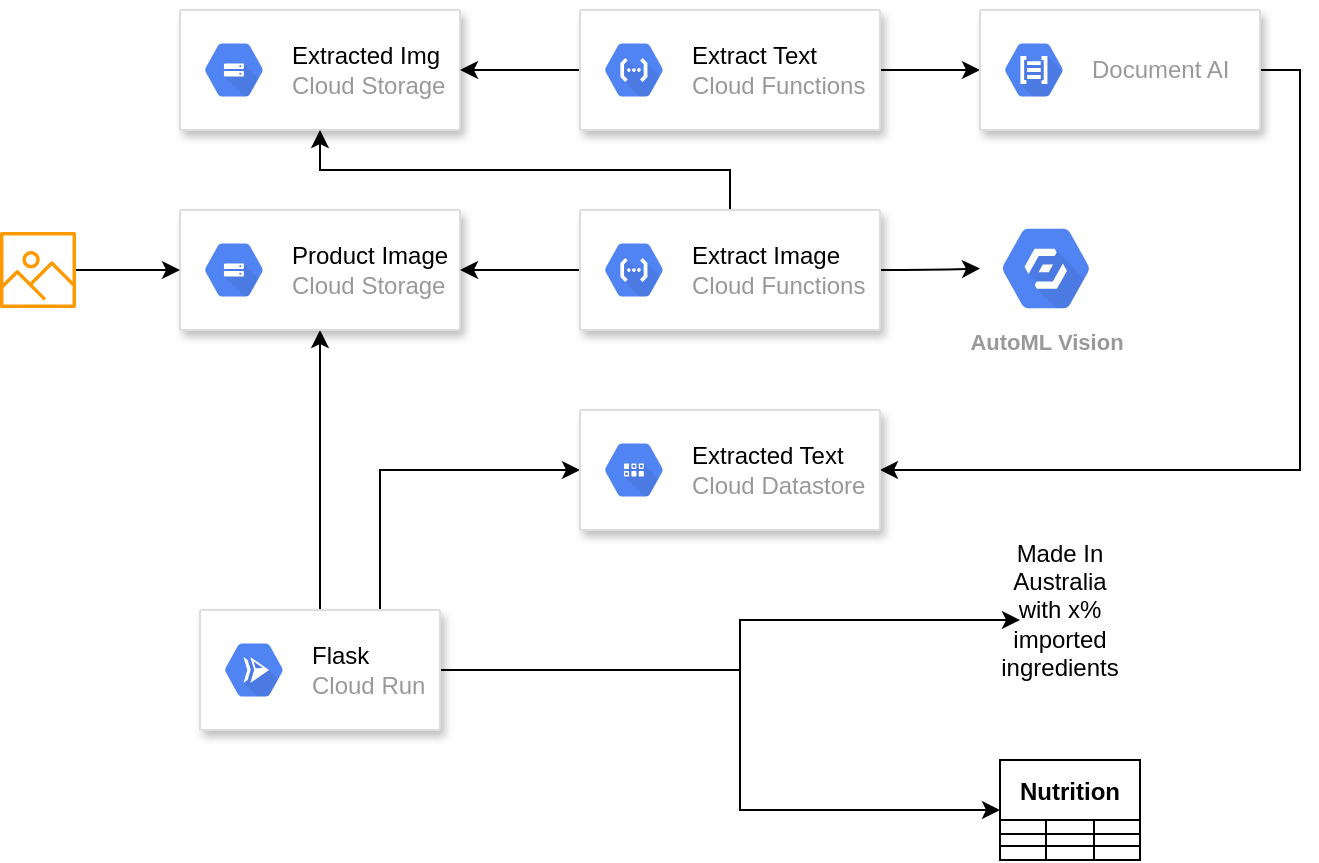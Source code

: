 <mxfile version="15.3.0" type="github"><diagram id="GorhiHvAuKw289XeDeVR" name="Page-1"><mxGraphModel dx="1554" dy="859" grid="1" gridSize="10" guides="1" tooltips="1" connect="1" arrows="1" fold="1" page="1" pageScale="1" pageWidth="850" pageHeight="1100" math="0" shadow="0"><root><mxCell id="0"/><mxCell id="1" parent="0"/><mxCell id="nayLnsEeoN7-iVNfNKT8-67" style="edgeStyle=orthogonalEdgeStyle;rounded=0;jumpStyle=arc;orthogonalLoop=1;jettySize=auto;html=1;exitX=0.5;exitY=0;exitDx=0;exitDy=0;" edge="1" parent="1" source="nayLnsEeoN7-iVNfNKT8-1" target="nayLnsEeoN7-iVNfNKT8-5"><mxGeometry relative="1" as="geometry"/></mxCell><mxCell id="nayLnsEeoN7-iVNfNKT8-71" style="edgeStyle=orthogonalEdgeStyle;rounded=0;jumpStyle=arc;orthogonalLoop=1;jettySize=auto;html=1;exitX=0.75;exitY=0;exitDx=0;exitDy=0;entryX=0;entryY=0.5;entryDx=0;entryDy=0;" edge="1" parent="1" source="nayLnsEeoN7-iVNfNKT8-1" target="nayLnsEeoN7-iVNfNKT8-26"><mxGeometry relative="1" as="geometry"/></mxCell><mxCell id="nayLnsEeoN7-iVNfNKT8-72" style="edgeStyle=orthogonalEdgeStyle;rounded=0;jumpStyle=arc;orthogonalLoop=1;jettySize=auto;html=1;exitX=1;exitY=0.5;exitDx=0;exitDy=0;entryX=0;entryY=0.75;entryDx=0;entryDy=0;" edge="1" parent="1" source="nayLnsEeoN7-iVNfNKT8-1" target="nayLnsEeoN7-iVNfNKT8-56"><mxGeometry relative="1" as="geometry"><Array as="points"><mxPoint x="680" y="510"/><mxPoint x="680" y="485"/></Array></mxGeometry></mxCell><mxCell id="nayLnsEeoN7-iVNfNKT8-73" style="edgeStyle=orthogonalEdgeStyle;rounded=0;jumpStyle=arc;orthogonalLoop=1;jettySize=auto;html=1;exitX=1;exitY=0.5;exitDx=0;exitDy=0;entryX=0;entryY=0.5;entryDx=0;entryDy=0;" edge="1" parent="1" source="nayLnsEeoN7-iVNfNKT8-1" target="nayLnsEeoN7-iVNfNKT8-38"><mxGeometry relative="1" as="geometry"><Array as="points"><mxPoint x="680" y="510"/><mxPoint x="680" y="580"/></Array></mxGeometry></mxCell><mxCell id="nayLnsEeoN7-iVNfNKT8-1" value="" style="strokeColor=#dddddd;shadow=1;strokeWidth=1;rounded=1;absoluteArcSize=1;arcSize=2;" vertex="1" parent="1"><mxGeometry x="410" y="480" width="120" height="60" as="geometry"/></mxCell><mxCell id="nayLnsEeoN7-iVNfNKT8-2" value="&lt;font color=&quot;#000000&quot;&gt;Flask&lt;/font&gt;&lt;br&gt;Cloud Run" style="sketch=0;dashed=0;connectable=0;html=1;fillColor=#5184F3;strokeColor=none;shape=mxgraph.gcp2.hexIcon;prIcon=cloud_run;part=1;labelPosition=right;verticalLabelPosition=middle;align=left;verticalAlign=middle;spacingLeft=5;fontColor=#999999;fontSize=12;" vertex="1" parent="nayLnsEeoN7-iVNfNKT8-1"><mxGeometry y="0.5" width="44" height="39" relative="1" as="geometry"><mxPoint x="5" y="-19.5" as="offset"/></mxGeometry></mxCell><mxCell id="nayLnsEeoN7-iVNfNKT8-5" value="" style="strokeColor=#dddddd;shadow=1;strokeWidth=1;rounded=1;absoluteArcSize=1;arcSize=2;" vertex="1" parent="1"><mxGeometry x="400" y="280" width="140" height="60" as="geometry"/></mxCell><mxCell id="nayLnsEeoN7-iVNfNKT8-6" value="&lt;font color=&quot;#000000&quot;&gt;Product Image&lt;/font&gt;&lt;br&gt;Cloud Storage" style="sketch=0;dashed=0;connectable=0;html=1;fillColor=#5184F3;strokeColor=none;shape=mxgraph.gcp2.hexIcon;prIcon=cloud_storage;part=1;labelPosition=right;verticalLabelPosition=middle;align=left;verticalAlign=middle;spacingLeft=5;fontColor=#999999;fontSize=12;" vertex="1" parent="nayLnsEeoN7-iVNfNKT8-5"><mxGeometry y="0.5" width="44" height="39" relative="1" as="geometry"><mxPoint x="5" y="-19.5" as="offset"/></mxGeometry></mxCell><mxCell id="nayLnsEeoN7-iVNfNKT8-7" value="" style="strokeColor=#dddddd;shadow=1;strokeWidth=1;rounded=1;absoluteArcSize=1;arcSize=2;" vertex="1" parent="1"><mxGeometry x="400" y="180" width="140" height="60" as="geometry"/></mxCell><mxCell id="nayLnsEeoN7-iVNfNKT8-8" value="&lt;font color=&quot;#000000&quot;&gt;Extracted Img&lt;/font&gt;&lt;br&gt;Cloud Storage" style="sketch=0;dashed=0;connectable=0;html=1;fillColor=#5184F3;strokeColor=none;shape=mxgraph.gcp2.hexIcon;prIcon=cloud_storage;part=1;labelPosition=right;verticalLabelPosition=middle;align=left;verticalAlign=middle;spacingLeft=5;fontColor=#999999;fontSize=12;" vertex="1" parent="nayLnsEeoN7-iVNfNKT8-7"><mxGeometry y="0.5" width="44" height="39" relative="1" as="geometry"><mxPoint x="5" y="-19.5" as="offset"/></mxGeometry></mxCell><mxCell id="nayLnsEeoN7-iVNfNKT8-62" value="" style="edgeStyle=orthogonalEdgeStyle;curved=1;rounded=0;jumpStyle=arc;orthogonalLoop=1;jettySize=auto;html=1;" edge="1" parent="1" source="nayLnsEeoN7-iVNfNKT8-9" target="nayLnsEeoN7-iVNfNKT8-7"><mxGeometry relative="1" as="geometry"/></mxCell><mxCell id="nayLnsEeoN7-iVNfNKT8-63" value="" style="edgeStyle=orthogonalEdgeStyle;curved=1;rounded=0;jumpStyle=arc;orthogonalLoop=1;jettySize=auto;html=1;" edge="1" parent="1" source="nayLnsEeoN7-iVNfNKT8-9" target="nayLnsEeoN7-iVNfNKT8-16"><mxGeometry relative="1" as="geometry"/></mxCell><mxCell id="nayLnsEeoN7-iVNfNKT8-9" value="" style="strokeColor=#dddddd;shadow=1;strokeWidth=1;rounded=1;absoluteArcSize=1;arcSize=2;" vertex="1" parent="1"><mxGeometry x="600" y="180" width="150" height="60" as="geometry"/></mxCell><mxCell id="nayLnsEeoN7-iVNfNKT8-10" value="&lt;font color=&quot;#000000&quot;&gt;Extract Text&lt;/font&gt;&lt;br&gt;Cloud Functions" style="sketch=0;dashed=0;connectable=0;html=1;fillColor=#5184F3;strokeColor=none;shape=mxgraph.gcp2.hexIcon;prIcon=cloud_functions;part=1;labelPosition=right;verticalLabelPosition=middle;align=left;verticalAlign=middle;spacingLeft=5;fontColor=#999999;fontSize=12;" vertex="1" parent="nayLnsEeoN7-iVNfNKT8-9"><mxGeometry y="0.5" width="44" height="39" relative="1" as="geometry"><mxPoint x="5" y="-19.5" as="offset"/></mxGeometry></mxCell><mxCell id="nayLnsEeoN7-iVNfNKT8-13" value="AutoML Vision" style="sketch=0;html=1;fillColor=#5184F3;strokeColor=none;verticalAlign=top;labelPosition=center;verticalLabelPosition=bottom;align=center;spacingTop=-6;fontSize=11;fontStyle=1;fontColor=#999999;shape=mxgraph.gcp2.hexIcon;prIcon=automl_vision" vertex="1" parent="1"><mxGeometry x="800" y="280" width="66" height="58.5" as="geometry"/></mxCell><mxCell id="nayLnsEeoN7-iVNfNKT8-66" style="edgeStyle=orthogonalEdgeStyle;rounded=0;jumpStyle=arc;orthogonalLoop=1;jettySize=auto;html=1;exitX=1;exitY=0.5;exitDx=0;exitDy=0;entryX=1;entryY=0.5;entryDx=0;entryDy=0;" edge="1" parent="1" source="nayLnsEeoN7-iVNfNKT8-16" target="nayLnsEeoN7-iVNfNKT8-26"><mxGeometry relative="1" as="geometry"/></mxCell><mxCell id="nayLnsEeoN7-iVNfNKT8-16" value="" style="strokeColor=#dddddd;shadow=1;strokeWidth=1;rounded=1;absoluteArcSize=1;arcSize=2;" vertex="1" parent="1"><mxGeometry x="800" y="180" width="140" height="60" as="geometry"/></mxCell><mxCell id="nayLnsEeoN7-iVNfNKT8-17" value="Document AI" style="sketch=0;dashed=0;connectable=0;html=1;fillColor=#5184F3;strokeColor=none;shape=mxgraph.gcp2.hexIcon;prIcon=cloud_natural_language_api;part=1;labelPosition=right;verticalLabelPosition=middle;align=left;verticalAlign=middle;spacingLeft=5;fontColor=#999999;fontSize=12;" vertex="1" parent="nayLnsEeoN7-iVNfNKT8-16"><mxGeometry y="0.5" width="44" height="39" relative="1" as="geometry"><mxPoint x="5" y="-19.5" as="offset"/></mxGeometry></mxCell><mxCell id="nayLnsEeoN7-iVNfNKT8-61" value="" style="edgeStyle=orthogonalEdgeStyle;curved=1;rounded=0;jumpStyle=arc;orthogonalLoop=1;jettySize=auto;html=1;" edge="1" parent="1" source="nayLnsEeoN7-iVNfNKT8-22" target="nayLnsEeoN7-iVNfNKT8-5"><mxGeometry relative="1" as="geometry"/></mxCell><mxCell id="nayLnsEeoN7-iVNfNKT8-64" value="" style="edgeStyle=orthogonalEdgeStyle;curved=1;rounded=0;jumpStyle=arc;orthogonalLoop=1;jettySize=auto;html=1;" edge="1" parent="1" source="nayLnsEeoN7-iVNfNKT8-22" target="nayLnsEeoN7-iVNfNKT8-13"><mxGeometry relative="1" as="geometry"/></mxCell><mxCell id="nayLnsEeoN7-iVNfNKT8-74" style="edgeStyle=orthogonalEdgeStyle;rounded=0;jumpStyle=arc;orthogonalLoop=1;jettySize=auto;html=1;exitX=0.5;exitY=0;exitDx=0;exitDy=0;entryX=0.5;entryY=1;entryDx=0;entryDy=0;" edge="1" parent="1" source="nayLnsEeoN7-iVNfNKT8-22" target="nayLnsEeoN7-iVNfNKT8-7"><mxGeometry relative="1" as="geometry"/></mxCell><mxCell id="nayLnsEeoN7-iVNfNKT8-22" value="" style="strokeColor=#dddddd;shadow=1;strokeWidth=1;rounded=1;absoluteArcSize=1;arcSize=2;" vertex="1" parent="1"><mxGeometry x="600" y="280" width="150" height="60" as="geometry"/></mxCell><mxCell id="nayLnsEeoN7-iVNfNKT8-23" value="&lt;font color=&quot;#000000&quot;&gt;Extract Image&lt;/font&gt;&lt;br&gt;Cloud Functions" style="sketch=0;dashed=0;connectable=0;html=1;fillColor=#5184F3;strokeColor=none;shape=mxgraph.gcp2.hexIcon;prIcon=cloud_functions;part=1;labelPosition=right;verticalLabelPosition=middle;align=left;verticalAlign=middle;spacingLeft=5;fontColor=#999999;fontSize=12;" vertex="1" parent="nayLnsEeoN7-iVNfNKT8-22"><mxGeometry y="0.5" width="44" height="39" relative="1" as="geometry"><mxPoint x="5" y="-19.5" as="offset"/></mxGeometry></mxCell><mxCell id="nayLnsEeoN7-iVNfNKT8-26" value="" style="strokeColor=#dddddd;shadow=1;strokeWidth=1;rounded=1;absoluteArcSize=1;arcSize=2;" vertex="1" parent="1"><mxGeometry x="600" y="380" width="150" height="60" as="geometry"/></mxCell><mxCell id="nayLnsEeoN7-iVNfNKT8-27" value="&lt;font color=&quot;#000000&quot;&gt;Extracted Text&lt;/font&gt;&lt;br&gt;Cloud Datastore" style="sketch=0;dashed=0;connectable=0;html=1;fillColor=#5184F3;strokeColor=none;shape=mxgraph.gcp2.hexIcon;prIcon=cloud_datastore;part=1;labelPosition=right;verticalLabelPosition=middle;align=left;verticalAlign=middle;spacingLeft=5;fontColor=#999999;fontSize=12;" vertex="1" parent="nayLnsEeoN7-iVNfNKT8-26"><mxGeometry y="0.5" width="44" height="39" relative="1" as="geometry"><mxPoint x="5" y="-19.5" as="offset"/></mxGeometry></mxCell><mxCell id="nayLnsEeoN7-iVNfNKT8-75" style="edgeStyle=orthogonalEdgeStyle;rounded=0;jumpStyle=arc;orthogonalLoop=1;jettySize=auto;html=1;" edge="1" parent="1" source="nayLnsEeoN7-iVNfNKT8-37" target="nayLnsEeoN7-iVNfNKT8-5"><mxGeometry relative="1" as="geometry"/></mxCell><mxCell id="nayLnsEeoN7-iVNfNKT8-37" value="" style="sketch=0;outlineConnect=0;fontColor=#232F3E;gradientColor=none;fillColor=#FF9900;strokeColor=none;dashed=0;verticalLabelPosition=bottom;verticalAlign=top;align=center;html=1;fontSize=12;fontStyle=0;aspect=fixed;pointerEvents=1;shape=mxgraph.aws4.container_registry_image;" vertex="1" parent="1"><mxGeometry x="310" y="291" width="38" height="38" as="geometry"/></mxCell><mxCell id="nayLnsEeoN7-iVNfNKT8-38" value="Nutrition" style="shape=table;startSize=30;container=1;collapsible=0;childLayout=tableLayout;fontStyle=1;align=center;pointerEvents=1;" vertex="1" parent="1"><mxGeometry x="810" y="555" width="70" height="50" as="geometry"/></mxCell><mxCell id="nayLnsEeoN7-iVNfNKT8-39" value="" style="shape=partialRectangle;html=1;whiteSpace=wrap;collapsible=0;dropTarget=0;pointerEvents=0;fillColor=none;top=0;left=0;bottom=0;right=0;points=[[0,0.5],[1,0.5]];portConstraint=eastwest;" vertex="1" parent="nayLnsEeoN7-iVNfNKT8-38"><mxGeometry y="30" width="70" height="7" as="geometry"/></mxCell><mxCell id="nayLnsEeoN7-iVNfNKT8-40" value="" style="shape=partialRectangle;html=1;whiteSpace=wrap;connectable=0;fillColor=none;top=0;left=0;bottom=0;right=0;overflow=hidden;pointerEvents=1;" vertex="1" parent="nayLnsEeoN7-iVNfNKT8-39"><mxGeometry width="23" height="7" as="geometry"><mxRectangle width="23" height="7" as="alternateBounds"/></mxGeometry></mxCell><mxCell id="nayLnsEeoN7-iVNfNKT8-41" value="" style="shape=partialRectangle;html=1;whiteSpace=wrap;connectable=0;fillColor=none;top=0;left=0;bottom=0;right=0;overflow=hidden;pointerEvents=1;" vertex="1" parent="nayLnsEeoN7-iVNfNKT8-39"><mxGeometry x="23" width="24" height="7" as="geometry"><mxRectangle width="24" height="7" as="alternateBounds"/></mxGeometry></mxCell><mxCell id="nayLnsEeoN7-iVNfNKT8-42" value="" style="shape=partialRectangle;html=1;whiteSpace=wrap;connectable=0;fillColor=none;top=0;left=0;bottom=0;right=0;overflow=hidden;pointerEvents=1;" vertex="1" parent="nayLnsEeoN7-iVNfNKT8-39"><mxGeometry x="47" width="23" height="7" as="geometry"><mxRectangle width="23" height="7" as="alternateBounds"/></mxGeometry></mxCell><mxCell id="nayLnsEeoN7-iVNfNKT8-43" value="" style="shape=partialRectangle;html=1;whiteSpace=wrap;collapsible=0;dropTarget=0;pointerEvents=0;fillColor=none;top=0;left=0;bottom=0;right=0;points=[[0,0.5],[1,0.5]];portConstraint=eastwest;" vertex="1" parent="nayLnsEeoN7-iVNfNKT8-38"><mxGeometry y="37" width="70" height="6" as="geometry"/></mxCell><mxCell id="nayLnsEeoN7-iVNfNKT8-44" value="" style="shape=partialRectangle;html=1;whiteSpace=wrap;connectable=0;fillColor=none;top=0;left=0;bottom=0;right=0;overflow=hidden;pointerEvents=1;" vertex="1" parent="nayLnsEeoN7-iVNfNKT8-43"><mxGeometry width="23" height="6" as="geometry"><mxRectangle width="23" height="6" as="alternateBounds"/></mxGeometry></mxCell><mxCell id="nayLnsEeoN7-iVNfNKT8-45" value="" style="shape=partialRectangle;html=1;whiteSpace=wrap;connectable=0;fillColor=none;top=0;left=0;bottom=0;right=0;overflow=hidden;pointerEvents=1;" vertex="1" parent="nayLnsEeoN7-iVNfNKT8-43"><mxGeometry x="23" width="24" height="6" as="geometry"><mxRectangle width="24" height="6" as="alternateBounds"/></mxGeometry></mxCell><mxCell id="nayLnsEeoN7-iVNfNKT8-46" value="" style="shape=partialRectangle;html=1;whiteSpace=wrap;connectable=0;fillColor=none;top=0;left=0;bottom=0;right=0;overflow=hidden;pointerEvents=1;" vertex="1" parent="nayLnsEeoN7-iVNfNKT8-43"><mxGeometry x="47" width="23" height="6" as="geometry"><mxRectangle width="23" height="6" as="alternateBounds"/></mxGeometry></mxCell><mxCell id="nayLnsEeoN7-iVNfNKT8-47" value="" style="shape=partialRectangle;html=1;whiteSpace=wrap;collapsible=0;dropTarget=0;pointerEvents=0;fillColor=none;top=0;left=0;bottom=0;right=0;points=[[0,0.5],[1,0.5]];portConstraint=eastwest;" vertex="1" parent="nayLnsEeoN7-iVNfNKT8-38"><mxGeometry y="43" width="70" height="7" as="geometry"/></mxCell><mxCell id="nayLnsEeoN7-iVNfNKT8-48" value="" style="shape=partialRectangle;html=1;whiteSpace=wrap;connectable=0;fillColor=none;top=0;left=0;bottom=0;right=0;overflow=hidden;pointerEvents=1;" vertex="1" parent="nayLnsEeoN7-iVNfNKT8-47"><mxGeometry width="23" height="7" as="geometry"><mxRectangle width="23" height="7" as="alternateBounds"/></mxGeometry></mxCell><mxCell id="nayLnsEeoN7-iVNfNKT8-49" value="" style="shape=partialRectangle;html=1;whiteSpace=wrap;connectable=0;fillColor=none;top=0;left=0;bottom=0;right=0;overflow=hidden;pointerEvents=1;" vertex="1" parent="nayLnsEeoN7-iVNfNKT8-47"><mxGeometry x="23" width="24" height="7" as="geometry"><mxRectangle width="24" height="7" as="alternateBounds"/></mxGeometry></mxCell><mxCell id="nayLnsEeoN7-iVNfNKT8-50" value="" style="shape=partialRectangle;html=1;whiteSpace=wrap;connectable=0;fillColor=none;top=0;left=0;bottom=0;right=0;overflow=hidden;pointerEvents=1;" vertex="1" parent="nayLnsEeoN7-iVNfNKT8-47"><mxGeometry x="47" width="23" height="7" as="geometry"><mxRectangle width="23" height="7" as="alternateBounds"/></mxGeometry></mxCell><mxCell id="nayLnsEeoN7-iVNfNKT8-56" value="Made In Australia with x% imported ingredients" style="text;html=1;strokeColor=none;fillColor=none;align=center;verticalAlign=middle;whiteSpace=wrap;rounded=0;" vertex="1" parent="1"><mxGeometry x="820" y="470" width="40" height="20" as="geometry"/></mxCell></root></mxGraphModel></diagram></mxfile>